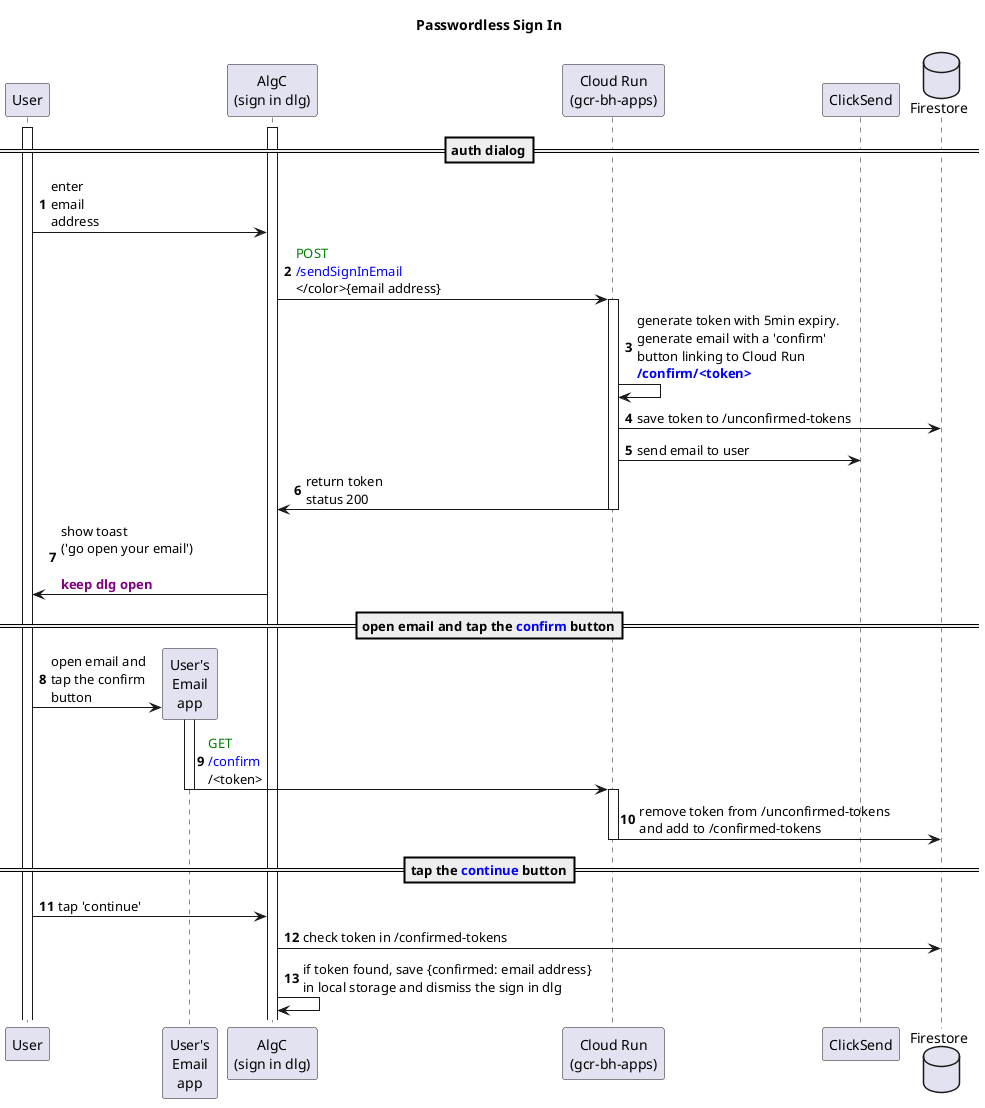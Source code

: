 @startuml
'https://plantuml.com/sequence-diagram

autonumber

title Passwordless Sign In

participant User
participant "User's\nEmail\napp" as Gmail
participant "AlgC\n(sign in dlg)" as AlgC
participant "Cloud Run\n(gcr-bh-apps)" as CloudRun
participant ClickSend
database Firestore

activate User
activate AlgC

==auth dialog==

User->AlgC:enter\nemail \naddress


AlgC->CloudRun:<color #green>POST\n<color #blue>/sendSignInEmail</color>\n</color>{email address}

activate CloudRun

CloudRun->CloudRun:generate token with 5min expiry.\ngenerate email with a 'confirm'\nbutton linking to Cloud Run \n<color #blue>**/confirm/<token>**</color>


CloudRun->Firestore:save token to /unconfirmed-tokens

CloudRun->ClickSend:send email to user

CloudRun->AlgC:return token\nstatus 200

deactivate CloudRun

AlgC->User:show toast\n('go open your email')\n\n<color #purple>**keep dlg open**</color>

==open email and tap the <color #blue>**confirm**</color> button==

Create Gmail

User->Gmail:open email and\ntap the confirm\nbutton
activate Gmail


Gmail->CloudRun:<color #green>GET</color>\n<color #blue>/confirm</color>\n/<token>

deactivate Gmail
activate CloudRun

CloudRun->Firestore:remove token from /unconfirmed-tokens\nand add to /confirmed-tokens


deactivate CloudRun

==tap the <color #blue>**continue**</color> button==

User->AlgC:tap 'continue'
AlgC->Firestore:check token in /confirmed-tokens

AlgC->AlgC:if token found, save {confirmed: email address}\nin local storage and dismiss the sign in dlg

@enduml